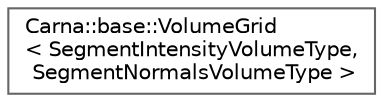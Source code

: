 digraph "Graphical Class Hierarchy"
{
 // LATEX_PDF_SIZE
  bgcolor="transparent";
  edge [fontname=Helvetica,fontsize=10,labelfontname=Helvetica,labelfontsize=10];
  node [fontname=Helvetica,fontsize=10,shape=box,height=0.2,width=0.4];
  rankdir="LR";
  Node0 [id="Node000000",label="Carna::base::VolumeGrid\l\< SegmentIntensityVolumeType,\l SegmentNormalsVolumeType \>",height=0.2,width=0.4,color="grey40", fillcolor="white", style="filled",URL="$classCarna_1_1base_1_1VolumeGrid.html",tooltip="Represents a particular partitioning of volumetric data."];
}
